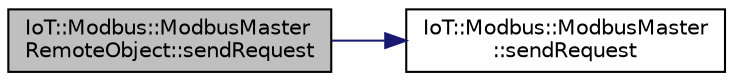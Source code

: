 digraph "IoT::Modbus::ModbusMasterRemoteObject::sendRequest"
{
 // LATEX_PDF_SIZE
  edge [fontname="Helvetica",fontsize="10",labelfontname="Helvetica",labelfontsize="10"];
  node [fontname="Helvetica",fontsize="10",shape=record];
  rankdir="LR";
  Node1 [label="IoT::Modbus::ModbusMaster\lRemoteObject::sendRequest",height=0.2,width=0.4,color="black", fillcolor="grey75", style="filled", fontcolor="black",tooltip=" "];
  Node1 -> Node2 [color="midnightblue",fontsize="10",style="solid",fontname="Helvetica"];
  Node2 [label="IoT::Modbus::ModbusMaster\l::sendRequest",height=0.2,width=0.4,color="black", fillcolor="white", style="filled",URL="$classIoT_1_1Modbus_1_1ModbusMaster.html#a80d144558dee359255a2d23e2c3acedc",tooltip="Destroys the ModbusMaster."];
}
